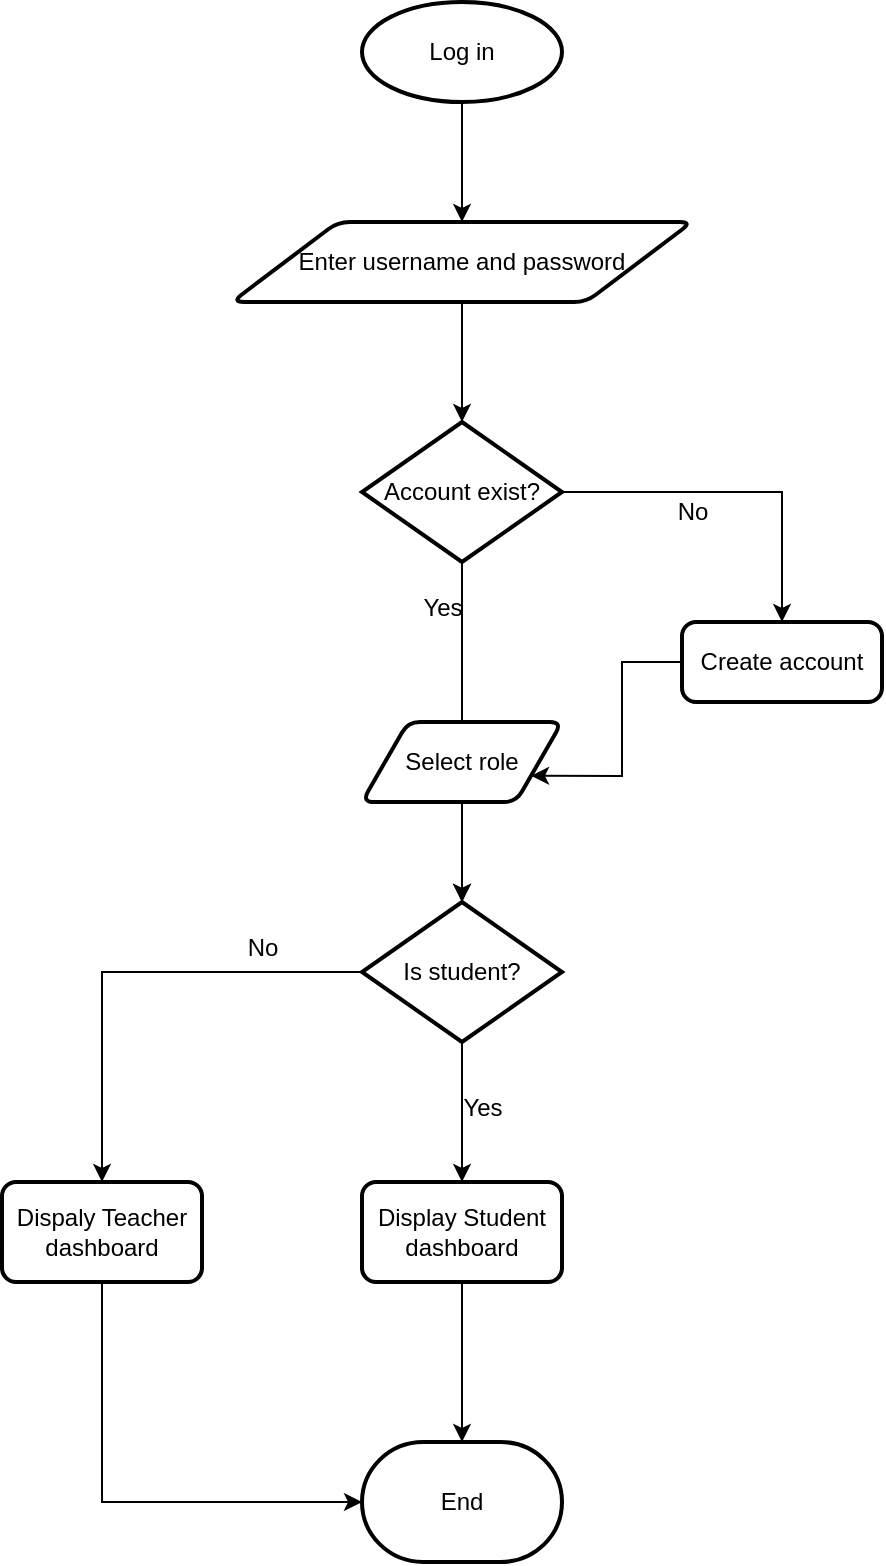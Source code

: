 <mxfile version="27.0.9">
  <diagram name="Page-1" id="hR7ZH-9JX4ALcAjK6xQZ">
    <mxGraphModel dx="526" dy="412" grid="1" gridSize="10" guides="1" tooltips="1" connect="1" arrows="1" fold="1" page="1" pageScale="1" pageWidth="850" pageHeight="1100" math="0" shadow="0">
      <root>
        <mxCell id="0" />
        <mxCell id="1" parent="0" />
        <mxCell id="61evoqWTtXfm9bAHj2KQ-3" style="edgeStyle=orthogonalEdgeStyle;rounded=0;orthogonalLoop=1;jettySize=auto;html=1;exitX=0.5;exitY=1;exitDx=0;exitDy=0;exitPerimeter=0;entryX=0.5;entryY=0;entryDx=0;entryDy=0;" parent="1" source="61evoqWTtXfm9bAHj2KQ-1" target="61evoqWTtXfm9bAHj2KQ-5" edge="1">
          <mxGeometry relative="1" as="geometry">
            <mxPoint x="280" y="140" as="targetPoint" />
          </mxGeometry>
        </mxCell>
        <mxCell id="61evoqWTtXfm9bAHj2KQ-1" value="Log in" style="strokeWidth=2;html=1;shape=mxgraph.flowchart.start_1;whiteSpace=wrap;" parent="1" vertex="1">
          <mxGeometry x="230" y="30" width="100" height="50" as="geometry" />
        </mxCell>
        <mxCell id="61evoqWTtXfm9bAHj2KQ-8" style="edgeStyle=orthogonalEdgeStyle;rounded=0;orthogonalLoop=1;jettySize=auto;html=1;exitX=1;exitY=0.5;exitDx=0;exitDy=0;exitPerimeter=0;entryX=0.5;entryY=0;entryDx=0;entryDy=0;" parent="1" source="61evoqWTtXfm9bAHj2KQ-4" target="61evoqWTtXfm9bAHj2KQ-7" edge="1">
          <mxGeometry relative="1" as="geometry" />
        </mxCell>
        <mxCell id="61evoqWTtXfm9bAHj2KQ-4" value="Account exist?" style="strokeWidth=2;html=1;shape=mxgraph.flowchart.decision;whiteSpace=wrap;" parent="1" vertex="1">
          <mxGeometry x="230" y="240" width="100" height="70" as="geometry" />
        </mxCell>
        <mxCell id="61evoqWTtXfm9bAHj2KQ-5" value="Enter username and password" style="shape=parallelogram;html=1;strokeWidth=2;perimeter=parallelogramPerimeter;whiteSpace=wrap;rounded=1;arcSize=12;size=0.23;" parent="1" vertex="1">
          <mxGeometry x="165" y="140" width="230" height="40" as="geometry" />
        </mxCell>
        <mxCell id="61evoqWTtXfm9bAHj2KQ-6" style="edgeStyle=orthogonalEdgeStyle;rounded=0;orthogonalLoop=1;jettySize=auto;html=1;exitX=0.5;exitY=1;exitDx=0;exitDy=0;entryX=0.5;entryY=0;entryDx=0;entryDy=0;entryPerimeter=0;" parent="1" source="61evoqWTtXfm9bAHj2KQ-5" target="61evoqWTtXfm9bAHj2KQ-4" edge="1">
          <mxGeometry relative="1" as="geometry" />
        </mxCell>
        <mxCell id="61evoqWTtXfm9bAHj2KQ-7" value="Create account" style="rounded=1;whiteSpace=wrap;html=1;absoluteArcSize=1;arcSize=14;strokeWidth=2;" parent="1" vertex="1">
          <mxGeometry x="390" y="340" width="100" height="40" as="geometry" />
        </mxCell>
        <mxCell id="61evoqWTtXfm9bAHj2KQ-9" value="No" style="text;html=1;align=center;verticalAlign=middle;resizable=0;points=[];autosize=1;strokeColor=none;fillColor=none;" parent="1" vertex="1">
          <mxGeometry x="375" y="270" width="40" height="30" as="geometry" />
        </mxCell>
        <mxCell id="61evoqWTtXfm9bAHj2KQ-14" style="edgeStyle=orthogonalEdgeStyle;rounded=0;orthogonalLoop=1;jettySize=auto;html=1;exitX=0.5;exitY=1;exitDx=0;exitDy=0;exitPerimeter=0;" parent="1" source="61evoqWTtXfm9bAHj2KQ-4" target="61evoqWTtXfm9bAHj2KQ-18" edge="1">
          <mxGeometry relative="1" as="geometry">
            <mxPoint x="280" y="390" as="targetPoint" />
          </mxGeometry>
        </mxCell>
        <mxCell id="61evoqWTtXfm9bAHj2KQ-16" value="Select role" style="shape=parallelogram;html=1;strokeWidth=2;perimeter=parallelogramPerimeter;whiteSpace=wrap;rounded=1;arcSize=12;size=0.23;" parent="1" vertex="1">
          <mxGeometry x="230" y="390" width="100" height="40" as="geometry" />
        </mxCell>
        <mxCell id="61evoqWTtXfm9bAHj2KQ-27" style="edgeStyle=orthogonalEdgeStyle;rounded=0;orthogonalLoop=1;jettySize=auto;html=1;exitX=0.5;exitY=1;exitDx=0;exitDy=0;exitPerimeter=0;entryX=0.5;entryY=0;entryDx=0;entryDy=0;" parent="1" source="61evoqWTtXfm9bAHj2KQ-18" target="61evoqWTtXfm9bAHj2KQ-25" edge="1">
          <mxGeometry relative="1" as="geometry" />
        </mxCell>
        <mxCell id="61evoqWTtXfm9bAHj2KQ-28" style="edgeStyle=orthogonalEdgeStyle;rounded=0;orthogonalLoop=1;jettySize=auto;html=1;exitX=0;exitY=0.5;exitDx=0;exitDy=0;exitPerimeter=0;entryX=0.5;entryY=0;entryDx=0;entryDy=0;" parent="1" source="61evoqWTtXfm9bAHj2KQ-18" target="61evoqWTtXfm9bAHj2KQ-26" edge="1">
          <mxGeometry relative="1" as="geometry" />
        </mxCell>
        <mxCell id="61evoqWTtXfm9bAHj2KQ-18" value="Is student?" style="strokeWidth=2;html=1;shape=mxgraph.flowchart.decision;whiteSpace=wrap;" parent="1" vertex="1">
          <mxGeometry x="230" y="480" width="100" height="70" as="geometry" />
        </mxCell>
        <mxCell id="61evoqWTtXfm9bAHj2KQ-20" style="edgeStyle=orthogonalEdgeStyle;rounded=0;orthogonalLoop=1;jettySize=auto;html=1;exitX=0.5;exitY=1;exitDx=0;exitDy=0;entryX=0.5;entryY=0;entryDx=0;entryDy=0;entryPerimeter=0;" parent="1" source="61evoqWTtXfm9bAHj2KQ-16" target="61evoqWTtXfm9bAHj2KQ-18" edge="1">
          <mxGeometry relative="1" as="geometry" />
        </mxCell>
        <mxCell id="61evoqWTtXfm9bAHj2KQ-23" value="" style="endArrow=classic;html=1;rounded=0;entryX=1;entryY=0.75;entryDx=0;entryDy=0;" parent="1" target="61evoqWTtXfm9bAHj2KQ-16" edge="1">
          <mxGeometry width="50" height="50" relative="1" as="geometry">
            <mxPoint x="390" y="360" as="sourcePoint" />
            <mxPoint x="440" y="310" as="targetPoint" />
            <Array as="points">
              <mxPoint x="360" y="360" />
              <mxPoint x="360" y="417" />
            </Array>
          </mxGeometry>
        </mxCell>
        <mxCell id="61evoqWTtXfm9bAHj2KQ-25" value="Display Student dashboard" style="rounded=1;whiteSpace=wrap;html=1;absoluteArcSize=1;arcSize=14;strokeWidth=2;" parent="1" vertex="1">
          <mxGeometry x="230" y="620" width="100" height="50" as="geometry" />
        </mxCell>
        <mxCell id="61evoqWTtXfm9bAHj2KQ-26" value="Dispaly Teacher dashboard" style="rounded=1;whiteSpace=wrap;html=1;absoluteArcSize=1;arcSize=14;strokeWidth=2;" parent="1" vertex="1">
          <mxGeometry x="50" y="620" width="100" height="50" as="geometry" />
        </mxCell>
        <mxCell id="61evoqWTtXfm9bAHj2KQ-29" value="End" style="strokeWidth=2;html=1;shape=mxgraph.flowchart.terminator;whiteSpace=wrap;" parent="1" vertex="1">
          <mxGeometry x="230" y="750" width="100" height="60" as="geometry" />
        </mxCell>
        <mxCell id="m1FGtc10Y9zOk3kCOfgs-1" value="No" style="text;html=1;align=center;verticalAlign=middle;resizable=0;points=[];autosize=1;strokeColor=none;fillColor=none;" vertex="1" parent="1">
          <mxGeometry x="160" y="488" width="40" height="30" as="geometry" />
        </mxCell>
        <mxCell id="m1FGtc10Y9zOk3kCOfgs-3" value="Yes" style="text;html=1;align=center;verticalAlign=middle;resizable=0;points=[];autosize=1;strokeColor=none;fillColor=none;" vertex="1" parent="1">
          <mxGeometry x="270" y="568" width="40" height="30" as="geometry" />
        </mxCell>
        <mxCell id="m1FGtc10Y9zOk3kCOfgs-4" value="" style="endArrow=classic;html=1;rounded=0;entryX=0;entryY=0.5;entryDx=0;entryDy=0;entryPerimeter=0;" edge="1" parent="1" target="61evoqWTtXfm9bAHj2KQ-29">
          <mxGeometry width="50" height="50" relative="1" as="geometry">
            <mxPoint x="100" y="670" as="sourcePoint" />
            <mxPoint x="150" y="620" as="targetPoint" />
            <Array as="points">
              <mxPoint x="100" y="780" />
            </Array>
          </mxGeometry>
        </mxCell>
        <mxCell id="m1FGtc10Y9zOk3kCOfgs-5" value="" style="endArrow=classic;html=1;rounded=0;entryX=0.5;entryY=0;entryDx=0;entryDy=0;entryPerimeter=0;" edge="1" parent="1" target="61evoqWTtXfm9bAHj2KQ-29">
          <mxGeometry width="50" height="50" relative="1" as="geometry">
            <mxPoint x="280" y="670" as="sourcePoint" />
            <mxPoint x="330" y="620" as="targetPoint" />
          </mxGeometry>
        </mxCell>
        <mxCell id="m1FGtc10Y9zOk3kCOfgs-6" value="Yes" style="text;html=1;align=center;verticalAlign=middle;resizable=0;points=[];autosize=1;strokeColor=none;fillColor=none;" vertex="1" parent="1">
          <mxGeometry x="250" y="318" width="40" height="30" as="geometry" />
        </mxCell>
      </root>
    </mxGraphModel>
  </diagram>
</mxfile>
